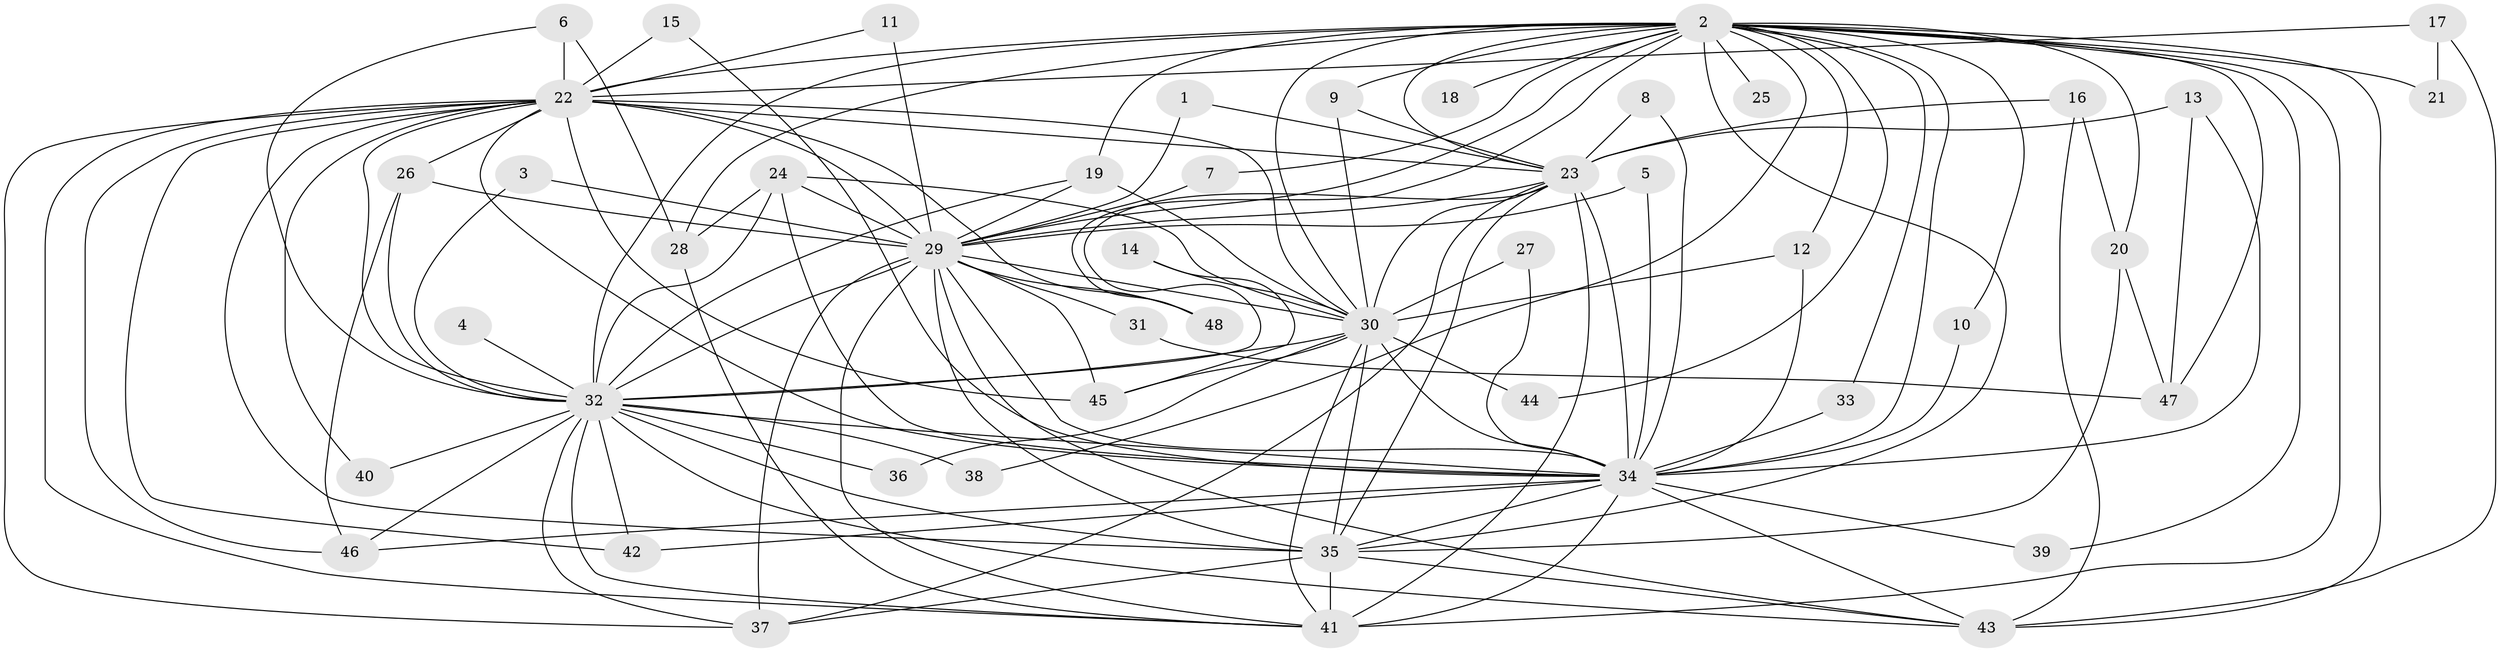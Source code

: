 // original degree distribution, {24: 0.010526315789473684, 19: 0.021052631578947368, 25: 0.021052631578947368, 14: 0.021052631578947368, 26: 0.010526315789473684, 17: 0.010526315789473684, 22: 0.010526315789473684, 2: 0.5473684210526316, 4: 0.06315789473684211, 5: 0.021052631578947368, 3: 0.23157894736842105, 7: 0.010526315789473684, 8: 0.010526315789473684, 6: 0.010526315789473684}
// Generated by graph-tools (version 1.1) at 2025/25/03/09/25 03:25:41]
// undirected, 48 vertices, 133 edges
graph export_dot {
graph [start="1"]
  node [color=gray90,style=filled];
  1;
  2;
  3;
  4;
  5;
  6;
  7;
  8;
  9;
  10;
  11;
  12;
  13;
  14;
  15;
  16;
  17;
  18;
  19;
  20;
  21;
  22;
  23;
  24;
  25;
  26;
  27;
  28;
  29;
  30;
  31;
  32;
  33;
  34;
  35;
  36;
  37;
  38;
  39;
  40;
  41;
  42;
  43;
  44;
  45;
  46;
  47;
  48;
  1 -- 23 [weight=1.0];
  1 -- 29 [weight=1.0];
  2 -- 7 [weight=1.0];
  2 -- 9 [weight=1.0];
  2 -- 10 [weight=1.0];
  2 -- 12 [weight=1.0];
  2 -- 18 [weight=2.0];
  2 -- 19 [weight=1.0];
  2 -- 20 [weight=1.0];
  2 -- 21 [weight=2.0];
  2 -- 22 [weight=2.0];
  2 -- 23 [weight=2.0];
  2 -- 25 [weight=2.0];
  2 -- 28 [weight=2.0];
  2 -- 29 [weight=2.0];
  2 -- 30 [weight=3.0];
  2 -- 32 [weight=2.0];
  2 -- 33 [weight=1.0];
  2 -- 34 [weight=3.0];
  2 -- 35 [weight=2.0];
  2 -- 38 [weight=1.0];
  2 -- 39 [weight=2.0];
  2 -- 41 [weight=2.0];
  2 -- 43 [weight=2.0];
  2 -- 44 [weight=1.0];
  2 -- 47 [weight=1.0];
  2 -- 48 [weight=1.0];
  3 -- 29 [weight=1.0];
  3 -- 32 [weight=1.0];
  4 -- 32 [weight=1.0];
  5 -- 29 [weight=1.0];
  5 -- 34 [weight=1.0];
  6 -- 22 [weight=1.0];
  6 -- 28 [weight=1.0];
  6 -- 32 [weight=1.0];
  7 -- 29 [weight=1.0];
  8 -- 23 [weight=1.0];
  8 -- 34 [weight=1.0];
  9 -- 23 [weight=1.0];
  9 -- 30 [weight=1.0];
  10 -- 34 [weight=1.0];
  11 -- 22 [weight=1.0];
  11 -- 29 [weight=1.0];
  12 -- 30 [weight=2.0];
  12 -- 34 [weight=1.0];
  13 -- 23 [weight=1.0];
  13 -- 34 [weight=1.0];
  13 -- 47 [weight=1.0];
  14 -- 30 [weight=1.0];
  14 -- 45 [weight=1.0];
  15 -- 22 [weight=1.0];
  15 -- 34 [weight=1.0];
  16 -- 20 [weight=1.0];
  16 -- 23 [weight=1.0];
  16 -- 43 [weight=1.0];
  17 -- 21 [weight=1.0];
  17 -- 22 [weight=1.0];
  17 -- 43 [weight=1.0];
  19 -- 29 [weight=1.0];
  19 -- 30 [weight=2.0];
  19 -- 32 [weight=1.0];
  20 -- 35 [weight=1.0];
  20 -- 47 [weight=1.0];
  22 -- 23 [weight=1.0];
  22 -- 26 [weight=1.0];
  22 -- 29 [weight=2.0];
  22 -- 30 [weight=3.0];
  22 -- 32 [weight=1.0];
  22 -- 34 [weight=1.0];
  22 -- 35 [weight=1.0];
  22 -- 37 [weight=1.0];
  22 -- 40 [weight=1.0];
  22 -- 41 [weight=1.0];
  22 -- 42 [weight=1.0];
  22 -- 45 [weight=2.0];
  22 -- 46 [weight=2.0];
  22 -- 48 [weight=1.0];
  23 -- 29 [weight=1.0];
  23 -- 30 [weight=1.0];
  23 -- 32 [weight=1.0];
  23 -- 34 [weight=2.0];
  23 -- 35 [weight=1.0];
  23 -- 37 [weight=1.0];
  23 -- 41 [weight=2.0];
  24 -- 28 [weight=1.0];
  24 -- 29 [weight=1.0];
  24 -- 30 [weight=1.0];
  24 -- 32 [weight=1.0];
  24 -- 34 [weight=1.0];
  26 -- 29 [weight=1.0];
  26 -- 32 [weight=1.0];
  26 -- 46 [weight=1.0];
  27 -- 30 [weight=1.0];
  27 -- 34 [weight=1.0];
  28 -- 41 [weight=1.0];
  29 -- 30 [weight=1.0];
  29 -- 31 [weight=1.0];
  29 -- 32 [weight=2.0];
  29 -- 34 [weight=1.0];
  29 -- 35 [weight=3.0];
  29 -- 37 [weight=1.0];
  29 -- 41 [weight=1.0];
  29 -- 43 [weight=1.0];
  29 -- 45 [weight=1.0];
  29 -- 48 [weight=1.0];
  30 -- 32 [weight=1.0];
  30 -- 34 [weight=1.0];
  30 -- 35 [weight=1.0];
  30 -- 36 [weight=1.0];
  30 -- 41 [weight=2.0];
  30 -- 44 [weight=1.0];
  30 -- 45 [weight=1.0];
  31 -- 47 [weight=1.0];
  32 -- 34 [weight=2.0];
  32 -- 35 [weight=1.0];
  32 -- 36 [weight=1.0];
  32 -- 37 [weight=1.0];
  32 -- 38 [weight=1.0];
  32 -- 40 [weight=1.0];
  32 -- 41 [weight=1.0];
  32 -- 42 [weight=1.0];
  32 -- 43 [weight=1.0];
  32 -- 46 [weight=1.0];
  33 -- 34 [weight=1.0];
  34 -- 35 [weight=1.0];
  34 -- 39 [weight=1.0];
  34 -- 41 [weight=2.0];
  34 -- 42 [weight=1.0];
  34 -- 43 [weight=1.0];
  34 -- 46 [weight=2.0];
  35 -- 37 [weight=1.0];
  35 -- 41 [weight=2.0];
  35 -- 43 [weight=1.0];
}
